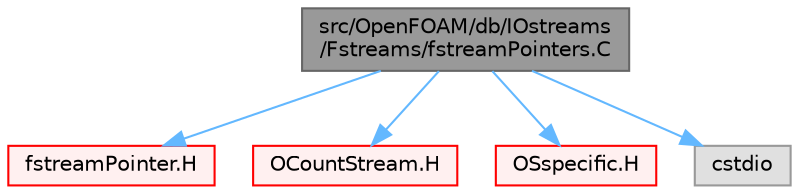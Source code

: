 digraph "src/OpenFOAM/db/IOstreams/Fstreams/fstreamPointers.C"
{
 // LATEX_PDF_SIZE
  bgcolor="transparent";
  edge [fontname=Helvetica,fontsize=10,labelfontname=Helvetica,labelfontsize=10];
  node [fontname=Helvetica,fontsize=10,shape=box,height=0.2,width=0.4];
  Node1 [id="Node000001",label="src/OpenFOAM/db/IOstreams\l/Fstreams/fstreamPointers.C",height=0.2,width=0.4,color="gray40", fillcolor="grey60", style="filled", fontcolor="black",tooltip=" "];
  Node1 -> Node2 [id="edge1_Node000001_Node000002",color="steelblue1",style="solid",tooltip=" "];
  Node2 [id="Node000002",label="fstreamPointer.H",height=0.2,width=0.4,color="red", fillcolor="#FFF0F0", style="filled",URL="$fstreamPointer_8H.html",tooltip=" "];
  Node1 -> Node20 [id="edge2_Node000001_Node000020",color="steelblue1",style="solid",tooltip=" "];
  Node20 [id="Node000020",label="OCountStream.H",height=0.2,width=0.4,color="red", fillcolor="#FFF0F0", style="filled",URL="$OCountStream_8H.html",tooltip=" "];
  Node1 -> Node69 [id="edge3_Node000001_Node000069",color="steelblue1",style="solid",tooltip=" "];
  Node69 [id="Node000069",label="OSspecific.H",height=0.2,width=0.4,color="red", fillcolor="#FFF0F0", style="filled",URL="$OSspecific_8H.html",tooltip="Functions used by OpenFOAM that are specific to POSIX compliant operating systems and need to be repl..."];
  Node1 -> Node107 [id="edge4_Node000001_Node000107",color="steelblue1",style="solid",tooltip=" "];
  Node107 [id="Node000107",label="cstdio",height=0.2,width=0.4,color="grey60", fillcolor="#E0E0E0", style="filled",tooltip=" "];
}
